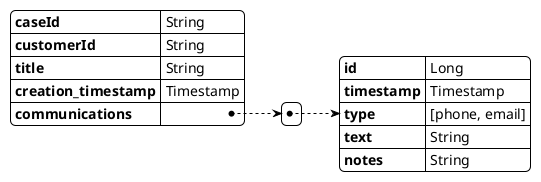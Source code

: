 @startyaml
<style>
yamlDiagram {
  BackGroundColor white
  LineThickness 1
  LineColor black
}
</style>

caseId: String
customerId: String
title: String
creation_timestamp: Timestamp
communications:
    - id: Long
      timestamp: Timestamp
      type: [phone, email]
      text: String
      notes: String

@endyaml